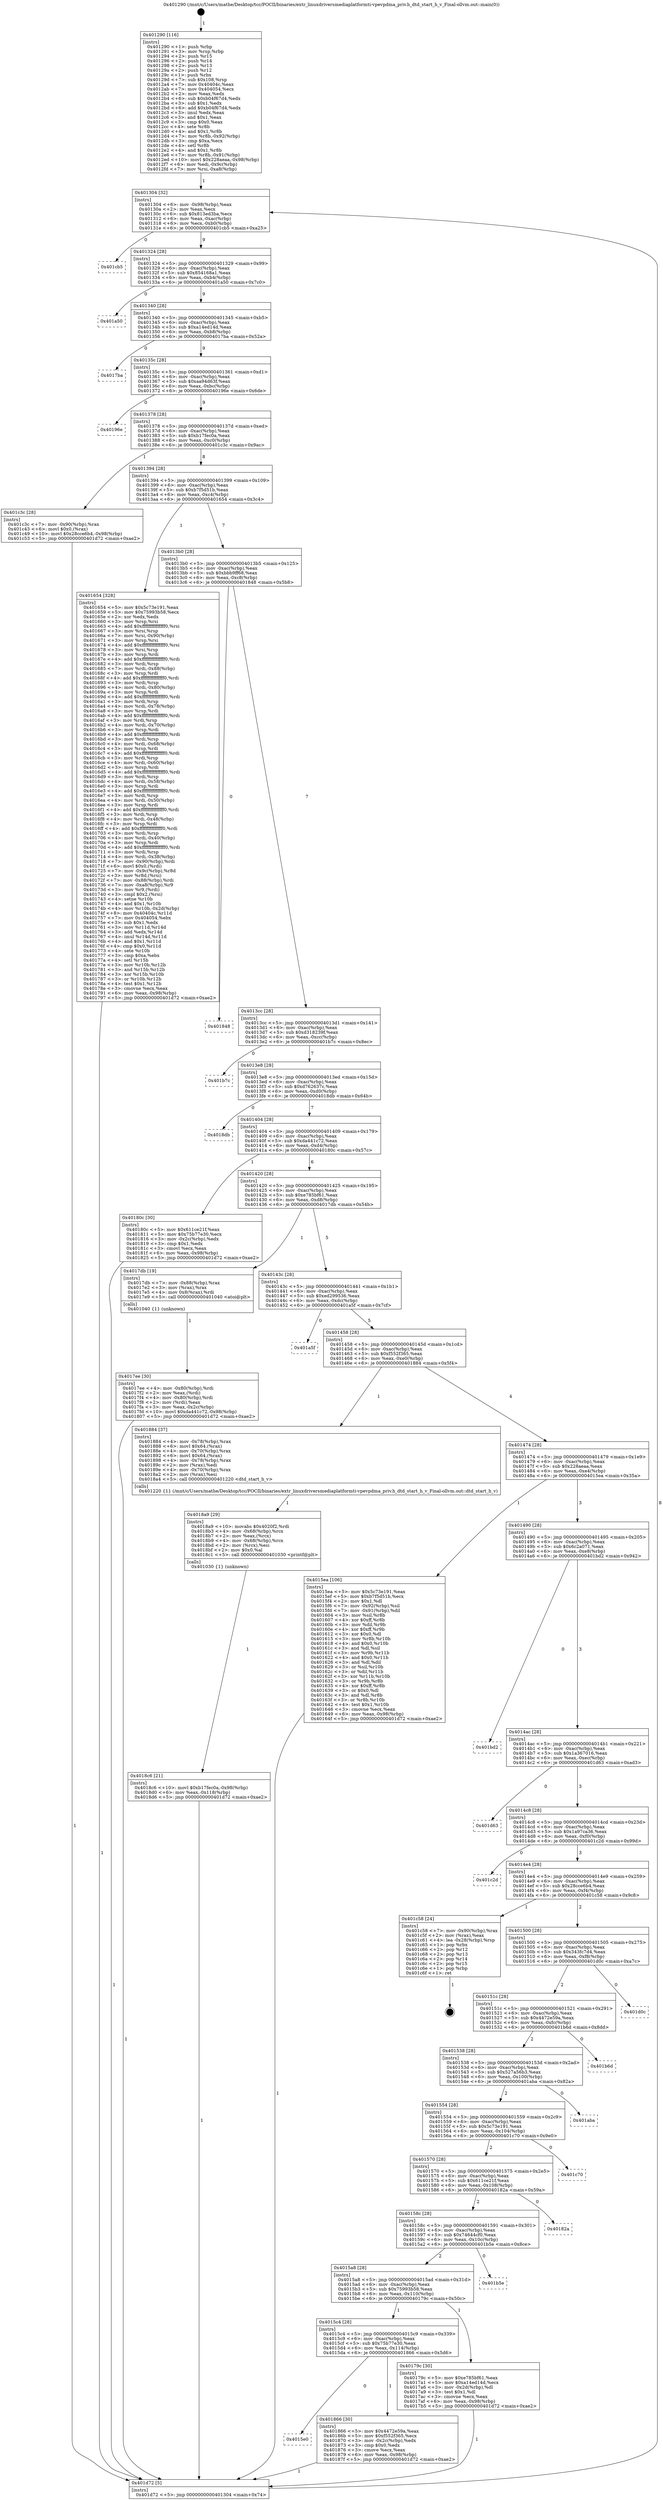 digraph "0x401290" {
  label = "0x401290 (/mnt/c/Users/mathe/Desktop/tcc/POCII/binaries/extr_linuxdriversmediaplatformti-vpevpdma_priv.h_dtd_start_h_v_Final-ollvm.out::main(0))"
  labelloc = "t"
  node[shape=record]

  Entry [label="",width=0.3,height=0.3,shape=circle,fillcolor=black,style=filled]
  "0x401304" [label="{
     0x401304 [32]\l
     | [instrs]\l
     &nbsp;&nbsp;0x401304 \<+6\>: mov -0x98(%rbp),%eax\l
     &nbsp;&nbsp;0x40130a \<+2\>: mov %eax,%ecx\l
     &nbsp;&nbsp;0x40130c \<+6\>: sub $0x813ed3ba,%ecx\l
     &nbsp;&nbsp;0x401312 \<+6\>: mov %eax,-0xac(%rbp)\l
     &nbsp;&nbsp;0x401318 \<+6\>: mov %ecx,-0xb0(%rbp)\l
     &nbsp;&nbsp;0x40131e \<+6\>: je 0000000000401cb5 \<main+0xa25\>\l
  }"]
  "0x401cb5" [label="{
     0x401cb5\l
  }", style=dashed]
  "0x401324" [label="{
     0x401324 [28]\l
     | [instrs]\l
     &nbsp;&nbsp;0x401324 \<+5\>: jmp 0000000000401329 \<main+0x99\>\l
     &nbsp;&nbsp;0x401329 \<+6\>: mov -0xac(%rbp),%eax\l
     &nbsp;&nbsp;0x40132f \<+5\>: sub $0x854168a1,%eax\l
     &nbsp;&nbsp;0x401334 \<+6\>: mov %eax,-0xb4(%rbp)\l
     &nbsp;&nbsp;0x40133a \<+6\>: je 0000000000401a50 \<main+0x7c0\>\l
  }"]
  Exit [label="",width=0.3,height=0.3,shape=circle,fillcolor=black,style=filled,peripheries=2]
  "0x401a50" [label="{
     0x401a50\l
  }", style=dashed]
  "0x401340" [label="{
     0x401340 [28]\l
     | [instrs]\l
     &nbsp;&nbsp;0x401340 \<+5\>: jmp 0000000000401345 \<main+0xb5\>\l
     &nbsp;&nbsp;0x401345 \<+6\>: mov -0xac(%rbp),%eax\l
     &nbsp;&nbsp;0x40134b \<+5\>: sub $0xa14ed14d,%eax\l
     &nbsp;&nbsp;0x401350 \<+6\>: mov %eax,-0xb8(%rbp)\l
     &nbsp;&nbsp;0x401356 \<+6\>: je 00000000004017ba \<main+0x52a\>\l
  }"]
  "0x4018c6" [label="{
     0x4018c6 [21]\l
     | [instrs]\l
     &nbsp;&nbsp;0x4018c6 \<+10\>: movl $0xb17fec0a,-0x98(%rbp)\l
     &nbsp;&nbsp;0x4018d0 \<+6\>: mov %eax,-0x118(%rbp)\l
     &nbsp;&nbsp;0x4018d6 \<+5\>: jmp 0000000000401d72 \<main+0xae2\>\l
  }"]
  "0x4017ba" [label="{
     0x4017ba\l
  }", style=dashed]
  "0x40135c" [label="{
     0x40135c [28]\l
     | [instrs]\l
     &nbsp;&nbsp;0x40135c \<+5\>: jmp 0000000000401361 \<main+0xd1\>\l
     &nbsp;&nbsp;0x401361 \<+6\>: mov -0xac(%rbp),%eax\l
     &nbsp;&nbsp;0x401367 \<+5\>: sub $0xaa94d63f,%eax\l
     &nbsp;&nbsp;0x40136c \<+6\>: mov %eax,-0xbc(%rbp)\l
     &nbsp;&nbsp;0x401372 \<+6\>: je 000000000040196e \<main+0x6de\>\l
  }"]
  "0x4018a9" [label="{
     0x4018a9 [29]\l
     | [instrs]\l
     &nbsp;&nbsp;0x4018a9 \<+10\>: movabs $0x4020f2,%rdi\l
     &nbsp;&nbsp;0x4018b3 \<+4\>: mov -0x68(%rbp),%rcx\l
     &nbsp;&nbsp;0x4018b7 \<+2\>: mov %eax,(%rcx)\l
     &nbsp;&nbsp;0x4018b9 \<+4\>: mov -0x68(%rbp),%rcx\l
     &nbsp;&nbsp;0x4018bd \<+2\>: mov (%rcx),%esi\l
     &nbsp;&nbsp;0x4018bf \<+2\>: mov $0x0,%al\l
     &nbsp;&nbsp;0x4018c1 \<+5\>: call 0000000000401030 \<printf@plt\>\l
     | [calls]\l
     &nbsp;&nbsp;0x401030 \{1\} (unknown)\l
  }"]
  "0x40196e" [label="{
     0x40196e\l
  }", style=dashed]
  "0x401378" [label="{
     0x401378 [28]\l
     | [instrs]\l
     &nbsp;&nbsp;0x401378 \<+5\>: jmp 000000000040137d \<main+0xed\>\l
     &nbsp;&nbsp;0x40137d \<+6\>: mov -0xac(%rbp),%eax\l
     &nbsp;&nbsp;0x401383 \<+5\>: sub $0xb17fec0a,%eax\l
     &nbsp;&nbsp;0x401388 \<+6\>: mov %eax,-0xc0(%rbp)\l
     &nbsp;&nbsp;0x40138e \<+6\>: je 0000000000401c3c \<main+0x9ac\>\l
  }"]
  "0x4015e0" [label="{
     0x4015e0\l
  }", style=dashed]
  "0x401c3c" [label="{
     0x401c3c [28]\l
     | [instrs]\l
     &nbsp;&nbsp;0x401c3c \<+7\>: mov -0x90(%rbp),%rax\l
     &nbsp;&nbsp;0x401c43 \<+6\>: movl $0x0,(%rax)\l
     &nbsp;&nbsp;0x401c49 \<+10\>: movl $0x28cce6b4,-0x98(%rbp)\l
     &nbsp;&nbsp;0x401c53 \<+5\>: jmp 0000000000401d72 \<main+0xae2\>\l
  }"]
  "0x401394" [label="{
     0x401394 [28]\l
     | [instrs]\l
     &nbsp;&nbsp;0x401394 \<+5\>: jmp 0000000000401399 \<main+0x109\>\l
     &nbsp;&nbsp;0x401399 \<+6\>: mov -0xac(%rbp),%eax\l
     &nbsp;&nbsp;0x40139f \<+5\>: sub $0xb7f5d51b,%eax\l
     &nbsp;&nbsp;0x4013a4 \<+6\>: mov %eax,-0xc4(%rbp)\l
     &nbsp;&nbsp;0x4013aa \<+6\>: je 0000000000401654 \<main+0x3c4\>\l
  }"]
  "0x401866" [label="{
     0x401866 [30]\l
     | [instrs]\l
     &nbsp;&nbsp;0x401866 \<+5\>: mov $0x4472e59a,%eax\l
     &nbsp;&nbsp;0x40186b \<+5\>: mov $0xf552f365,%ecx\l
     &nbsp;&nbsp;0x401870 \<+3\>: mov -0x2c(%rbp),%edx\l
     &nbsp;&nbsp;0x401873 \<+3\>: cmp $0x0,%edx\l
     &nbsp;&nbsp;0x401876 \<+3\>: cmove %ecx,%eax\l
     &nbsp;&nbsp;0x401879 \<+6\>: mov %eax,-0x98(%rbp)\l
     &nbsp;&nbsp;0x40187f \<+5\>: jmp 0000000000401d72 \<main+0xae2\>\l
  }"]
  "0x401654" [label="{
     0x401654 [328]\l
     | [instrs]\l
     &nbsp;&nbsp;0x401654 \<+5\>: mov $0x5c73e191,%eax\l
     &nbsp;&nbsp;0x401659 \<+5\>: mov $0x75993b58,%ecx\l
     &nbsp;&nbsp;0x40165e \<+2\>: xor %edx,%edx\l
     &nbsp;&nbsp;0x401660 \<+3\>: mov %rsp,%rsi\l
     &nbsp;&nbsp;0x401663 \<+4\>: add $0xfffffffffffffff0,%rsi\l
     &nbsp;&nbsp;0x401667 \<+3\>: mov %rsi,%rsp\l
     &nbsp;&nbsp;0x40166a \<+7\>: mov %rsi,-0x90(%rbp)\l
     &nbsp;&nbsp;0x401671 \<+3\>: mov %rsp,%rsi\l
     &nbsp;&nbsp;0x401674 \<+4\>: add $0xfffffffffffffff0,%rsi\l
     &nbsp;&nbsp;0x401678 \<+3\>: mov %rsi,%rsp\l
     &nbsp;&nbsp;0x40167b \<+3\>: mov %rsp,%rdi\l
     &nbsp;&nbsp;0x40167e \<+4\>: add $0xfffffffffffffff0,%rdi\l
     &nbsp;&nbsp;0x401682 \<+3\>: mov %rdi,%rsp\l
     &nbsp;&nbsp;0x401685 \<+7\>: mov %rdi,-0x88(%rbp)\l
     &nbsp;&nbsp;0x40168c \<+3\>: mov %rsp,%rdi\l
     &nbsp;&nbsp;0x40168f \<+4\>: add $0xfffffffffffffff0,%rdi\l
     &nbsp;&nbsp;0x401693 \<+3\>: mov %rdi,%rsp\l
     &nbsp;&nbsp;0x401696 \<+4\>: mov %rdi,-0x80(%rbp)\l
     &nbsp;&nbsp;0x40169a \<+3\>: mov %rsp,%rdi\l
     &nbsp;&nbsp;0x40169d \<+4\>: add $0xfffffffffffffff0,%rdi\l
     &nbsp;&nbsp;0x4016a1 \<+3\>: mov %rdi,%rsp\l
     &nbsp;&nbsp;0x4016a4 \<+4\>: mov %rdi,-0x78(%rbp)\l
     &nbsp;&nbsp;0x4016a8 \<+3\>: mov %rsp,%rdi\l
     &nbsp;&nbsp;0x4016ab \<+4\>: add $0xfffffffffffffff0,%rdi\l
     &nbsp;&nbsp;0x4016af \<+3\>: mov %rdi,%rsp\l
     &nbsp;&nbsp;0x4016b2 \<+4\>: mov %rdi,-0x70(%rbp)\l
     &nbsp;&nbsp;0x4016b6 \<+3\>: mov %rsp,%rdi\l
     &nbsp;&nbsp;0x4016b9 \<+4\>: add $0xfffffffffffffff0,%rdi\l
     &nbsp;&nbsp;0x4016bd \<+3\>: mov %rdi,%rsp\l
     &nbsp;&nbsp;0x4016c0 \<+4\>: mov %rdi,-0x68(%rbp)\l
     &nbsp;&nbsp;0x4016c4 \<+3\>: mov %rsp,%rdi\l
     &nbsp;&nbsp;0x4016c7 \<+4\>: add $0xfffffffffffffff0,%rdi\l
     &nbsp;&nbsp;0x4016cb \<+3\>: mov %rdi,%rsp\l
     &nbsp;&nbsp;0x4016ce \<+4\>: mov %rdi,-0x60(%rbp)\l
     &nbsp;&nbsp;0x4016d2 \<+3\>: mov %rsp,%rdi\l
     &nbsp;&nbsp;0x4016d5 \<+4\>: add $0xfffffffffffffff0,%rdi\l
     &nbsp;&nbsp;0x4016d9 \<+3\>: mov %rdi,%rsp\l
     &nbsp;&nbsp;0x4016dc \<+4\>: mov %rdi,-0x58(%rbp)\l
     &nbsp;&nbsp;0x4016e0 \<+3\>: mov %rsp,%rdi\l
     &nbsp;&nbsp;0x4016e3 \<+4\>: add $0xfffffffffffffff0,%rdi\l
     &nbsp;&nbsp;0x4016e7 \<+3\>: mov %rdi,%rsp\l
     &nbsp;&nbsp;0x4016ea \<+4\>: mov %rdi,-0x50(%rbp)\l
     &nbsp;&nbsp;0x4016ee \<+3\>: mov %rsp,%rdi\l
     &nbsp;&nbsp;0x4016f1 \<+4\>: add $0xfffffffffffffff0,%rdi\l
     &nbsp;&nbsp;0x4016f5 \<+3\>: mov %rdi,%rsp\l
     &nbsp;&nbsp;0x4016f8 \<+4\>: mov %rdi,-0x48(%rbp)\l
     &nbsp;&nbsp;0x4016fc \<+3\>: mov %rsp,%rdi\l
     &nbsp;&nbsp;0x4016ff \<+4\>: add $0xfffffffffffffff0,%rdi\l
     &nbsp;&nbsp;0x401703 \<+3\>: mov %rdi,%rsp\l
     &nbsp;&nbsp;0x401706 \<+4\>: mov %rdi,-0x40(%rbp)\l
     &nbsp;&nbsp;0x40170a \<+3\>: mov %rsp,%rdi\l
     &nbsp;&nbsp;0x40170d \<+4\>: add $0xfffffffffffffff0,%rdi\l
     &nbsp;&nbsp;0x401711 \<+3\>: mov %rdi,%rsp\l
     &nbsp;&nbsp;0x401714 \<+4\>: mov %rdi,-0x38(%rbp)\l
     &nbsp;&nbsp;0x401718 \<+7\>: mov -0x90(%rbp),%rdi\l
     &nbsp;&nbsp;0x40171f \<+6\>: movl $0x0,(%rdi)\l
     &nbsp;&nbsp;0x401725 \<+7\>: mov -0x9c(%rbp),%r8d\l
     &nbsp;&nbsp;0x40172c \<+3\>: mov %r8d,(%rsi)\l
     &nbsp;&nbsp;0x40172f \<+7\>: mov -0x88(%rbp),%rdi\l
     &nbsp;&nbsp;0x401736 \<+7\>: mov -0xa8(%rbp),%r9\l
     &nbsp;&nbsp;0x40173d \<+3\>: mov %r9,(%rdi)\l
     &nbsp;&nbsp;0x401740 \<+3\>: cmpl $0x2,(%rsi)\l
     &nbsp;&nbsp;0x401743 \<+4\>: setne %r10b\l
     &nbsp;&nbsp;0x401747 \<+4\>: and $0x1,%r10b\l
     &nbsp;&nbsp;0x40174b \<+4\>: mov %r10b,-0x2d(%rbp)\l
     &nbsp;&nbsp;0x40174f \<+8\>: mov 0x40404c,%r11d\l
     &nbsp;&nbsp;0x401757 \<+7\>: mov 0x404054,%ebx\l
     &nbsp;&nbsp;0x40175e \<+3\>: sub $0x1,%edx\l
     &nbsp;&nbsp;0x401761 \<+3\>: mov %r11d,%r14d\l
     &nbsp;&nbsp;0x401764 \<+3\>: add %edx,%r14d\l
     &nbsp;&nbsp;0x401767 \<+4\>: imul %r14d,%r11d\l
     &nbsp;&nbsp;0x40176b \<+4\>: and $0x1,%r11d\l
     &nbsp;&nbsp;0x40176f \<+4\>: cmp $0x0,%r11d\l
     &nbsp;&nbsp;0x401773 \<+4\>: sete %r10b\l
     &nbsp;&nbsp;0x401777 \<+3\>: cmp $0xa,%ebx\l
     &nbsp;&nbsp;0x40177a \<+4\>: setl %r15b\l
     &nbsp;&nbsp;0x40177e \<+3\>: mov %r10b,%r12b\l
     &nbsp;&nbsp;0x401781 \<+3\>: and %r15b,%r12b\l
     &nbsp;&nbsp;0x401784 \<+3\>: xor %r15b,%r10b\l
     &nbsp;&nbsp;0x401787 \<+3\>: or %r10b,%r12b\l
     &nbsp;&nbsp;0x40178a \<+4\>: test $0x1,%r12b\l
     &nbsp;&nbsp;0x40178e \<+3\>: cmovne %ecx,%eax\l
     &nbsp;&nbsp;0x401791 \<+6\>: mov %eax,-0x98(%rbp)\l
     &nbsp;&nbsp;0x401797 \<+5\>: jmp 0000000000401d72 \<main+0xae2\>\l
  }"]
  "0x4013b0" [label="{
     0x4013b0 [28]\l
     | [instrs]\l
     &nbsp;&nbsp;0x4013b0 \<+5\>: jmp 00000000004013b5 \<main+0x125\>\l
     &nbsp;&nbsp;0x4013b5 \<+6\>: mov -0xac(%rbp),%eax\l
     &nbsp;&nbsp;0x4013bb \<+5\>: sub $0xbbb9ff68,%eax\l
     &nbsp;&nbsp;0x4013c0 \<+6\>: mov %eax,-0xc8(%rbp)\l
     &nbsp;&nbsp;0x4013c6 \<+6\>: je 0000000000401848 \<main+0x5b8\>\l
  }"]
  "0x4017ee" [label="{
     0x4017ee [30]\l
     | [instrs]\l
     &nbsp;&nbsp;0x4017ee \<+4\>: mov -0x80(%rbp),%rdi\l
     &nbsp;&nbsp;0x4017f2 \<+2\>: mov %eax,(%rdi)\l
     &nbsp;&nbsp;0x4017f4 \<+4\>: mov -0x80(%rbp),%rdi\l
     &nbsp;&nbsp;0x4017f8 \<+2\>: mov (%rdi),%eax\l
     &nbsp;&nbsp;0x4017fa \<+3\>: mov %eax,-0x2c(%rbp)\l
     &nbsp;&nbsp;0x4017fd \<+10\>: movl $0xda441c72,-0x98(%rbp)\l
     &nbsp;&nbsp;0x401807 \<+5\>: jmp 0000000000401d72 \<main+0xae2\>\l
  }"]
  "0x401848" [label="{
     0x401848\l
  }", style=dashed]
  "0x4013cc" [label="{
     0x4013cc [28]\l
     | [instrs]\l
     &nbsp;&nbsp;0x4013cc \<+5\>: jmp 00000000004013d1 \<main+0x141\>\l
     &nbsp;&nbsp;0x4013d1 \<+6\>: mov -0xac(%rbp),%eax\l
     &nbsp;&nbsp;0x4013d7 \<+5\>: sub $0xd318239f,%eax\l
     &nbsp;&nbsp;0x4013dc \<+6\>: mov %eax,-0xcc(%rbp)\l
     &nbsp;&nbsp;0x4013e2 \<+6\>: je 0000000000401b7c \<main+0x8ec\>\l
  }"]
  "0x4015c4" [label="{
     0x4015c4 [28]\l
     | [instrs]\l
     &nbsp;&nbsp;0x4015c4 \<+5\>: jmp 00000000004015c9 \<main+0x339\>\l
     &nbsp;&nbsp;0x4015c9 \<+6\>: mov -0xac(%rbp),%eax\l
     &nbsp;&nbsp;0x4015cf \<+5\>: sub $0x75b77e30,%eax\l
     &nbsp;&nbsp;0x4015d4 \<+6\>: mov %eax,-0x114(%rbp)\l
     &nbsp;&nbsp;0x4015da \<+6\>: je 0000000000401866 \<main+0x5d6\>\l
  }"]
  "0x401b7c" [label="{
     0x401b7c\l
  }", style=dashed]
  "0x4013e8" [label="{
     0x4013e8 [28]\l
     | [instrs]\l
     &nbsp;&nbsp;0x4013e8 \<+5\>: jmp 00000000004013ed \<main+0x15d\>\l
     &nbsp;&nbsp;0x4013ed \<+6\>: mov -0xac(%rbp),%eax\l
     &nbsp;&nbsp;0x4013f3 \<+5\>: sub $0xd762637c,%eax\l
     &nbsp;&nbsp;0x4013f8 \<+6\>: mov %eax,-0xd0(%rbp)\l
     &nbsp;&nbsp;0x4013fe \<+6\>: je 00000000004018db \<main+0x64b\>\l
  }"]
  "0x40179c" [label="{
     0x40179c [30]\l
     | [instrs]\l
     &nbsp;&nbsp;0x40179c \<+5\>: mov $0xe785bf61,%eax\l
     &nbsp;&nbsp;0x4017a1 \<+5\>: mov $0xa14ed14d,%ecx\l
     &nbsp;&nbsp;0x4017a6 \<+3\>: mov -0x2d(%rbp),%dl\l
     &nbsp;&nbsp;0x4017a9 \<+3\>: test $0x1,%dl\l
     &nbsp;&nbsp;0x4017ac \<+3\>: cmovne %ecx,%eax\l
     &nbsp;&nbsp;0x4017af \<+6\>: mov %eax,-0x98(%rbp)\l
     &nbsp;&nbsp;0x4017b5 \<+5\>: jmp 0000000000401d72 \<main+0xae2\>\l
  }"]
  "0x4018db" [label="{
     0x4018db\l
  }", style=dashed]
  "0x401404" [label="{
     0x401404 [28]\l
     | [instrs]\l
     &nbsp;&nbsp;0x401404 \<+5\>: jmp 0000000000401409 \<main+0x179\>\l
     &nbsp;&nbsp;0x401409 \<+6\>: mov -0xac(%rbp),%eax\l
     &nbsp;&nbsp;0x40140f \<+5\>: sub $0xda441c72,%eax\l
     &nbsp;&nbsp;0x401414 \<+6\>: mov %eax,-0xd4(%rbp)\l
     &nbsp;&nbsp;0x40141a \<+6\>: je 000000000040180c \<main+0x57c\>\l
  }"]
  "0x4015a8" [label="{
     0x4015a8 [28]\l
     | [instrs]\l
     &nbsp;&nbsp;0x4015a8 \<+5\>: jmp 00000000004015ad \<main+0x31d\>\l
     &nbsp;&nbsp;0x4015ad \<+6\>: mov -0xac(%rbp),%eax\l
     &nbsp;&nbsp;0x4015b3 \<+5\>: sub $0x75993b58,%eax\l
     &nbsp;&nbsp;0x4015b8 \<+6\>: mov %eax,-0x110(%rbp)\l
     &nbsp;&nbsp;0x4015be \<+6\>: je 000000000040179c \<main+0x50c\>\l
  }"]
  "0x40180c" [label="{
     0x40180c [30]\l
     | [instrs]\l
     &nbsp;&nbsp;0x40180c \<+5\>: mov $0x611ce21f,%eax\l
     &nbsp;&nbsp;0x401811 \<+5\>: mov $0x75b77e30,%ecx\l
     &nbsp;&nbsp;0x401816 \<+3\>: mov -0x2c(%rbp),%edx\l
     &nbsp;&nbsp;0x401819 \<+3\>: cmp $0x1,%edx\l
     &nbsp;&nbsp;0x40181c \<+3\>: cmovl %ecx,%eax\l
     &nbsp;&nbsp;0x40181f \<+6\>: mov %eax,-0x98(%rbp)\l
     &nbsp;&nbsp;0x401825 \<+5\>: jmp 0000000000401d72 \<main+0xae2\>\l
  }"]
  "0x401420" [label="{
     0x401420 [28]\l
     | [instrs]\l
     &nbsp;&nbsp;0x401420 \<+5\>: jmp 0000000000401425 \<main+0x195\>\l
     &nbsp;&nbsp;0x401425 \<+6\>: mov -0xac(%rbp),%eax\l
     &nbsp;&nbsp;0x40142b \<+5\>: sub $0xe785bf61,%eax\l
     &nbsp;&nbsp;0x401430 \<+6\>: mov %eax,-0xd8(%rbp)\l
     &nbsp;&nbsp;0x401436 \<+6\>: je 00000000004017db \<main+0x54b\>\l
  }"]
  "0x401b5e" [label="{
     0x401b5e\l
  }", style=dashed]
  "0x4017db" [label="{
     0x4017db [19]\l
     | [instrs]\l
     &nbsp;&nbsp;0x4017db \<+7\>: mov -0x88(%rbp),%rax\l
     &nbsp;&nbsp;0x4017e2 \<+3\>: mov (%rax),%rax\l
     &nbsp;&nbsp;0x4017e5 \<+4\>: mov 0x8(%rax),%rdi\l
     &nbsp;&nbsp;0x4017e9 \<+5\>: call 0000000000401040 \<atoi@plt\>\l
     | [calls]\l
     &nbsp;&nbsp;0x401040 \{1\} (unknown)\l
  }"]
  "0x40143c" [label="{
     0x40143c [28]\l
     | [instrs]\l
     &nbsp;&nbsp;0x40143c \<+5\>: jmp 0000000000401441 \<main+0x1b1\>\l
     &nbsp;&nbsp;0x401441 \<+6\>: mov -0xac(%rbp),%eax\l
     &nbsp;&nbsp;0x401447 \<+5\>: sub $0xed299536,%eax\l
     &nbsp;&nbsp;0x40144c \<+6\>: mov %eax,-0xdc(%rbp)\l
     &nbsp;&nbsp;0x401452 \<+6\>: je 0000000000401a5f \<main+0x7cf\>\l
  }"]
  "0x40158c" [label="{
     0x40158c [28]\l
     | [instrs]\l
     &nbsp;&nbsp;0x40158c \<+5\>: jmp 0000000000401591 \<main+0x301\>\l
     &nbsp;&nbsp;0x401591 \<+6\>: mov -0xac(%rbp),%eax\l
     &nbsp;&nbsp;0x401597 \<+5\>: sub $0x74644cf0,%eax\l
     &nbsp;&nbsp;0x40159c \<+6\>: mov %eax,-0x10c(%rbp)\l
     &nbsp;&nbsp;0x4015a2 \<+6\>: je 0000000000401b5e \<main+0x8ce\>\l
  }"]
  "0x401a5f" [label="{
     0x401a5f\l
  }", style=dashed]
  "0x401458" [label="{
     0x401458 [28]\l
     | [instrs]\l
     &nbsp;&nbsp;0x401458 \<+5\>: jmp 000000000040145d \<main+0x1cd\>\l
     &nbsp;&nbsp;0x40145d \<+6\>: mov -0xac(%rbp),%eax\l
     &nbsp;&nbsp;0x401463 \<+5\>: sub $0xf552f365,%eax\l
     &nbsp;&nbsp;0x401468 \<+6\>: mov %eax,-0xe0(%rbp)\l
     &nbsp;&nbsp;0x40146e \<+6\>: je 0000000000401884 \<main+0x5f4\>\l
  }"]
  "0x40182a" [label="{
     0x40182a\l
  }", style=dashed]
  "0x401884" [label="{
     0x401884 [37]\l
     | [instrs]\l
     &nbsp;&nbsp;0x401884 \<+4\>: mov -0x78(%rbp),%rax\l
     &nbsp;&nbsp;0x401888 \<+6\>: movl $0x64,(%rax)\l
     &nbsp;&nbsp;0x40188e \<+4\>: mov -0x70(%rbp),%rax\l
     &nbsp;&nbsp;0x401892 \<+6\>: movl $0x64,(%rax)\l
     &nbsp;&nbsp;0x401898 \<+4\>: mov -0x78(%rbp),%rax\l
     &nbsp;&nbsp;0x40189c \<+2\>: mov (%rax),%edi\l
     &nbsp;&nbsp;0x40189e \<+4\>: mov -0x70(%rbp),%rax\l
     &nbsp;&nbsp;0x4018a2 \<+2\>: mov (%rax),%esi\l
     &nbsp;&nbsp;0x4018a4 \<+5\>: call 0000000000401220 \<dtd_start_h_v\>\l
     | [calls]\l
     &nbsp;&nbsp;0x401220 \{1\} (/mnt/c/Users/mathe/Desktop/tcc/POCII/binaries/extr_linuxdriversmediaplatformti-vpevpdma_priv.h_dtd_start_h_v_Final-ollvm.out::dtd_start_h_v)\l
  }"]
  "0x401474" [label="{
     0x401474 [28]\l
     | [instrs]\l
     &nbsp;&nbsp;0x401474 \<+5\>: jmp 0000000000401479 \<main+0x1e9\>\l
     &nbsp;&nbsp;0x401479 \<+6\>: mov -0xac(%rbp),%eax\l
     &nbsp;&nbsp;0x40147f \<+5\>: sub $0x228aeaa,%eax\l
     &nbsp;&nbsp;0x401484 \<+6\>: mov %eax,-0xe4(%rbp)\l
     &nbsp;&nbsp;0x40148a \<+6\>: je 00000000004015ea \<main+0x35a\>\l
  }"]
  "0x401570" [label="{
     0x401570 [28]\l
     | [instrs]\l
     &nbsp;&nbsp;0x401570 \<+5\>: jmp 0000000000401575 \<main+0x2e5\>\l
     &nbsp;&nbsp;0x401575 \<+6\>: mov -0xac(%rbp),%eax\l
     &nbsp;&nbsp;0x40157b \<+5\>: sub $0x611ce21f,%eax\l
     &nbsp;&nbsp;0x401580 \<+6\>: mov %eax,-0x108(%rbp)\l
     &nbsp;&nbsp;0x401586 \<+6\>: je 000000000040182a \<main+0x59a\>\l
  }"]
  "0x4015ea" [label="{
     0x4015ea [106]\l
     | [instrs]\l
     &nbsp;&nbsp;0x4015ea \<+5\>: mov $0x5c73e191,%eax\l
     &nbsp;&nbsp;0x4015ef \<+5\>: mov $0xb7f5d51b,%ecx\l
     &nbsp;&nbsp;0x4015f4 \<+2\>: mov $0x1,%dl\l
     &nbsp;&nbsp;0x4015f6 \<+7\>: mov -0x92(%rbp),%sil\l
     &nbsp;&nbsp;0x4015fd \<+7\>: mov -0x91(%rbp),%dil\l
     &nbsp;&nbsp;0x401604 \<+3\>: mov %sil,%r8b\l
     &nbsp;&nbsp;0x401607 \<+4\>: xor $0xff,%r8b\l
     &nbsp;&nbsp;0x40160b \<+3\>: mov %dil,%r9b\l
     &nbsp;&nbsp;0x40160e \<+4\>: xor $0xff,%r9b\l
     &nbsp;&nbsp;0x401612 \<+3\>: xor $0x0,%dl\l
     &nbsp;&nbsp;0x401615 \<+3\>: mov %r8b,%r10b\l
     &nbsp;&nbsp;0x401618 \<+4\>: and $0x0,%r10b\l
     &nbsp;&nbsp;0x40161c \<+3\>: and %dl,%sil\l
     &nbsp;&nbsp;0x40161f \<+3\>: mov %r9b,%r11b\l
     &nbsp;&nbsp;0x401622 \<+4\>: and $0x0,%r11b\l
     &nbsp;&nbsp;0x401626 \<+3\>: and %dl,%dil\l
     &nbsp;&nbsp;0x401629 \<+3\>: or %sil,%r10b\l
     &nbsp;&nbsp;0x40162c \<+3\>: or %dil,%r11b\l
     &nbsp;&nbsp;0x40162f \<+3\>: xor %r11b,%r10b\l
     &nbsp;&nbsp;0x401632 \<+3\>: or %r9b,%r8b\l
     &nbsp;&nbsp;0x401635 \<+4\>: xor $0xff,%r8b\l
     &nbsp;&nbsp;0x401639 \<+3\>: or $0x0,%dl\l
     &nbsp;&nbsp;0x40163c \<+3\>: and %dl,%r8b\l
     &nbsp;&nbsp;0x40163f \<+3\>: or %r8b,%r10b\l
     &nbsp;&nbsp;0x401642 \<+4\>: test $0x1,%r10b\l
     &nbsp;&nbsp;0x401646 \<+3\>: cmovne %ecx,%eax\l
     &nbsp;&nbsp;0x401649 \<+6\>: mov %eax,-0x98(%rbp)\l
     &nbsp;&nbsp;0x40164f \<+5\>: jmp 0000000000401d72 \<main+0xae2\>\l
  }"]
  "0x401490" [label="{
     0x401490 [28]\l
     | [instrs]\l
     &nbsp;&nbsp;0x401490 \<+5\>: jmp 0000000000401495 \<main+0x205\>\l
     &nbsp;&nbsp;0x401495 \<+6\>: mov -0xac(%rbp),%eax\l
     &nbsp;&nbsp;0x40149b \<+5\>: sub $0x6c2a071,%eax\l
     &nbsp;&nbsp;0x4014a0 \<+6\>: mov %eax,-0xe8(%rbp)\l
     &nbsp;&nbsp;0x4014a6 \<+6\>: je 0000000000401bd2 \<main+0x942\>\l
  }"]
  "0x401d72" [label="{
     0x401d72 [5]\l
     | [instrs]\l
     &nbsp;&nbsp;0x401d72 \<+5\>: jmp 0000000000401304 \<main+0x74\>\l
  }"]
  "0x401290" [label="{
     0x401290 [116]\l
     | [instrs]\l
     &nbsp;&nbsp;0x401290 \<+1\>: push %rbp\l
     &nbsp;&nbsp;0x401291 \<+3\>: mov %rsp,%rbp\l
     &nbsp;&nbsp;0x401294 \<+2\>: push %r15\l
     &nbsp;&nbsp;0x401296 \<+2\>: push %r14\l
     &nbsp;&nbsp;0x401298 \<+2\>: push %r13\l
     &nbsp;&nbsp;0x40129a \<+2\>: push %r12\l
     &nbsp;&nbsp;0x40129c \<+1\>: push %rbx\l
     &nbsp;&nbsp;0x40129d \<+7\>: sub $0x108,%rsp\l
     &nbsp;&nbsp;0x4012a4 \<+7\>: mov 0x40404c,%eax\l
     &nbsp;&nbsp;0x4012ab \<+7\>: mov 0x404054,%ecx\l
     &nbsp;&nbsp;0x4012b2 \<+2\>: mov %eax,%edx\l
     &nbsp;&nbsp;0x4012b4 \<+6\>: sub $0xb04f67d4,%edx\l
     &nbsp;&nbsp;0x4012ba \<+3\>: sub $0x1,%edx\l
     &nbsp;&nbsp;0x4012bd \<+6\>: add $0xb04f67d4,%edx\l
     &nbsp;&nbsp;0x4012c3 \<+3\>: imul %edx,%eax\l
     &nbsp;&nbsp;0x4012c6 \<+3\>: and $0x1,%eax\l
     &nbsp;&nbsp;0x4012c9 \<+3\>: cmp $0x0,%eax\l
     &nbsp;&nbsp;0x4012cc \<+4\>: sete %r8b\l
     &nbsp;&nbsp;0x4012d0 \<+4\>: and $0x1,%r8b\l
     &nbsp;&nbsp;0x4012d4 \<+7\>: mov %r8b,-0x92(%rbp)\l
     &nbsp;&nbsp;0x4012db \<+3\>: cmp $0xa,%ecx\l
     &nbsp;&nbsp;0x4012de \<+4\>: setl %r8b\l
     &nbsp;&nbsp;0x4012e2 \<+4\>: and $0x1,%r8b\l
     &nbsp;&nbsp;0x4012e6 \<+7\>: mov %r8b,-0x91(%rbp)\l
     &nbsp;&nbsp;0x4012ed \<+10\>: movl $0x228aeaa,-0x98(%rbp)\l
     &nbsp;&nbsp;0x4012f7 \<+6\>: mov %edi,-0x9c(%rbp)\l
     &nbsp;&nbsp;0x4012fd \<+7\>: mov %rsi,-0xa8(%rbp)\l
  }"]
  "0x401c70" [label="{
     0x401c70\l
  }", style=dashed]
  "0x401554" [label="{
     0x401554 [28]\l
     | [instrs]\l
     &nbsp;&nbsp;0x401554 \<+5\>: jmp 0000000000401559 \<main+0x2c9\>\l
     &nbsp;&nbsp;0x401559 \<+6\>: mov -0xac(%rbp),%eax\l
     &nbsp;&nbsp;0x40155f \<+5\>: sub $0x5c73e191,%eax\l
     &nbsp;&nbsp;0x401564 \<+6\>: mov %eax,-0x104(%rbp)\l
     &nbsp;&nbsp;0x40156a \<+6\>: je 0000000000401c70 \<main+0x9e0\>\l
  }"]
  "0x401bd2" [label="{
     0x401bd2\l
  }", style=dashed]
  "0x4014ac" [label="{
     0x4014ac [28]\l
     | [instrs]\l
     &nbsp;&nbsp;0x4014ac \<+5\>: jmp 00000000004014b1 \<main+0x221\>\l
     &nbsp;&nbsp;0x4014b1 \<+6\>: mov -0xac(%rbp),%eax\l
     &nbsp;&nbsp;0x4014b7 \<+5\>: sub $0x1a367016,%eax\l
     &nbsp;&nbsp;0x4014bc \<+6\>: mov %eax,-0xec(%rbp)\l
     &nbsp;&nbsp;0x4014c2 \<+6\>: je 0000000000401d63 \<main+0xad3\>\l
  }"]
  "0x401aba" [label="{
     0x401aba\l
  }", style=dashed]
  "0x401d63" [label="{
     0x401d63\l
  }", style=dashed]
  "0x4014c8" [label="{
     0x4014c8 [28]\l
     | [instrs]\l
     &nbsp;&nbsp;0x4014c8 \<+5\>: jmp 00000000004014cd \<main+0x23d\>\l
     &nbsp;&nbsp;0x4014cd \<+6\>: mov -0xac(%rbp),%eax\l
     &nbsp;&nbsp;0x4014d3 \<+5\>: sub $0x1a97ca36,%eax\l
     &nbsp;&nbsp;0x4014d8 \<+6\>: mov %eax,-0xf0(%rbp)\l
     &nbsp;&nbsp;0x4014de \<+6\>: je 0000000000401c2d \<main+0x99d\>\l
  }"]
  "0x401538" [label="{
     0x401538 [28]\l
     | [instrs]\l
     &nbsp;&nbsp;0x401538 \<+5\>: jmp 000000000040153d \<main+0x2ad\>\l
     &nbsp;&nbsp;0x40153d \<+6\>: mov -0xac(%rbp),%eax\l
     &nbsp;&nbsp;0x401543 \<+5\>: sub $0x527a56b3,%eax\l
     &nbsp;&nbsp;0x401548 \<+6\>: mov %eax,-0x100(%rbp)\l
     &nbsp;&nbsp;0x40154e \<+6\>: je 0000000000401aba \<main+0x82a\>\l
  }"]
  "0x401c2d" [label="{
     0x401c2d\l
  }", style=dashed]
  "0x4014e4" [label="{
     0x4014e4 [28]\l
     | [instrs]\l
     &nbsp;&nbsp;0x4014e4 \<+5\>: jmp 00000000004014e9 \<main+0x259\>\l
     &nbsp;&nbsp;0x4014e9 \<+6\>: mov -0xac(%rbp),%eax\l
     &nbsp;&nbsp;0x4014ef \<+5\>: sub $0x28cce6b4,%eax\l
     &nbsp;&nbsp;0x4014f4 \<+6\>: mov %eax,-0xf4(%rbp)\l
     &nbsp;&nbsp;0x4014fa \<+6\>: je 0000000000401c58 \<main+0x9c8\>\l
  }"]
  "0x401b6d" [label="{
     0x401b6d\l
  }", style=dashed]
  "0x401c58" [label="{
     0x401c58 [24]\l
     | [instrs]\l
     &nbsp;&nbsp;0x401c58 \<+7\>: mov -0x90(%rbp),%rax\l
     &nbsp;&nbsp;0x401c5f \<+2\>: mov (%rax),%eax\l
     &nbsp;&nbsp;0x401c61 \<+4\>: lea -0x28(%rbp),%rsp\l
     &nbsp;&nbsp;0x401c65 \<+1\>: pop %rbx\l
     &nbsp;&nbsp;0x401c66 \<+2\>: pop %r12\l
     &nbsp;&nbsp;0x401c68 \<+2\>: pop %r13\l
     &nbsp;&nbsp;0x401c6a \<+2\>: pop %r14\l
     &nbsp;&nbsp;0x401c6c \<+2\>: pop %r15\l
     &nbsp;&nbsp;0x401c6e \<+1\>: pop %rbp\l
     &nbsp;&nbsp;0x401c6f \<+1\>: ret\l
  }"]
  "0x401500" [label="{
     0x401500 [28]\l
     | [instrs]\l
     &nbsp;&nbsp;0x401500 \<+5\>: jmp 0000000000401505 \<main+0x275\>\l
     &nbsp;&nbsp;0x401505 \<+6\>: mov -0xac(%rbp),%eax\l
     &nbsp;&nbsp;0x40150b \<+5\>: sub $0x343fc7d4,%eax\l
     &nbsp;&nbsp;0x401510 \<+6\>: mov %eax,-0xf8(%rbp)\l
     &nbsp;&nbsp;0x401516 \<+6\>: je 0000000000401d0c \<main+0xa7c\>\l
  }"]
  "0x40151c" [label="{
     0x40151c [28]\l
     | [instrs]\l
     &nbsp;&nbsp;0x40151c \<+5\>: jmp 0000000000401521 \<main+0x291\>\l
     &nbsp;&nbsp;0x401521 \<+6\>: mov -0xac(%rbp),%eax\l
     &nbsp;&nbsp;0x401527 \<+5\>: sub $0x4472e59a,%eax\l
     &nbsp;&nbsp;0x40152c \<+6\>: mov %eax,-0xfc(%rbp)\l
     &nbsp;&nbsp;0x401532 \<+6\>: je 0000000000401b6d \<main+0x8dd\>\l
  }"]
  "0x401d0c" [label="{
     0x401d0c\l
  }", style=dashed]
  Entry -> "0x401290" [label=" 1"]
  "0x401304" -> "0x401cb5" [label=" 0"]
  "0x401304" -> "0x401324" [label=" 9"]
  "0x401c58" -> Exit [label=" 1"]
  "0x401324" -> "0x401a50" [label=" 0"]
  "0x401324" -> "0x401340" [label=" 9"]
  "0x401c3c" -> "0x401d72" [label=" 1"]
  "0x401340" -> "0x4017ba" [label=" 0"]
  "0x401340" -> "0x40135c" [label=" 9"]
  "0x4018c6" -> "0x401d72" [label=" 1"]
  "0x40135c" -> "0x40196e" [label=" 0"]
  "0x40135c" -> "0x401378" [label=" 9"]
  "0x4018a9" -> "0x4018c6" [label=" 1"]
  "0x401378" -> "0x401c3c" [label=" 1"]
  "0x401378" -> "0x401394" [label=" 8"]
  "0x401884" -> "0x4018a9" [label=" 1"]
  "0x401394" -> "0x401654" [label=" 1"]
  "0x401394" -> "0x4013b0" [label=" 7"]
  "0x401866" -> "0x401d72" [label=" 1"]
  "0x4013b0" -> "0x401848" [label=" 0"]
  "0x4013b0" -> "0x4013cc" [label=" 7"]
  "0x4015c4" -> "0x401866" [label=" 1"]
  "0x4013cc" -> "0x401b7c" [label=" 0"]
  "0x4013cc" -> "0x4013e8" [label=" 7"]
  "0x4015c4" -> "0x4015e0" [label=" 0"]
  "0x4013e8" -> "0x4018db" [label=" 0"]
  "0x4013e8" -> "0x401404" [label=" 7"]
  "0x40180c" -> "0x401d72" [label=" 1"]
  "0x401404" -> "0x40180c" [label=" 1"]
  "0x401404" -> "0x401420" [label=" 6"]
  "0x4017db" -> "0x4017ee" [label=" 1"]
  "0x401420" -> "0x4017db" [label=" 1"]
  "0x401420" -> "0x40143c" [label=" 5"]
  "0x40179c" -> "0x401d72" [label=" 1"]
  "0x40143c" -> "0x401a5f" [label=" 0"]
  "0x40143c" -> "0x401458" [label=" 5"]
  "0x4015a8" -> "0x40179c" [label=" 1"]
  "0x401458" -> "0x401884" [label=" 1"]
  "0x401458" -> "0x401474" [label=" 4"]
  "0x4017ee" -> "0x401d72" [label=" 1"]
  "0x401474" -> "0x4015ea" [label=" 1"]
  "0x401474" -> "0x401490" [label=" 3"]
  "0x4015ea" -> "0x401d72" [label=" 1"]
  "0x401290" -> "0x401304" [label=" 1"]
  "0x401d72" -> "0x401304" [label=" 8"]
  "0x40158c" -> "0x401b5e" [label=" 0"]
  "0x401654" -> "0x401d72" [label=" 1"]
  "0x4015a8" -> "0x4015c4" [label=" 1"]
  "0x401490" -> "0x401bd2" [label=" 0"]
  "0x401490" -> "0x4014ac" [label=" 3"]
  "0x401570" -> "0x40182a" [label=" 0"]
  "0x4014ac" -> "0x401d63" [label=" 0"]
  "0x4014ac" -> "0x4014c8" [label=" 3"]
  "0x40158c" -> "0x4015a8" [label=" 2"]
  "0x4014c8" -> "0x401c2d" [label=" 0"]
  "0x4014c8" -> "0x4014e4" [label=" 3"]
  "0x401554" -> "0x401c70" [label=" 0"]
  "0x4014e4" -> "0x401c58" [label=" 1"]
  "0x4014e4" -> "0x401500" [label=" 2"]
  "0x401570" -> "0x40158c" [label=" 2"]
  "0x401500" -> "0x401d0c" [label=" 0"]
  "0x401500" -> "0x40151c" [label=" 2"]
  "0x401538" -> "0x401554" [label=" 2"]
  "0x40151c" -> "0x401b6d" [label=" 0"]
  "0x40151c" -> "0x401538" [label=" 2"]
  "0x401554" -> "0x401570" [label=" 2"]
  "0x401538" -> "0x401aba" [label=" 0"]
}

